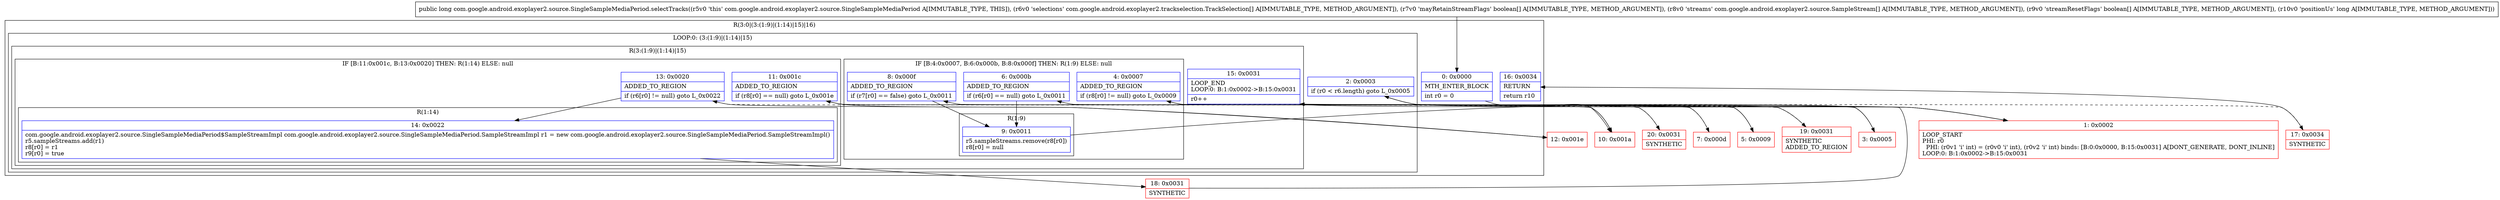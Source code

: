 digraph "CFG forcom.google.android.exoplayer2.source.SingleSampleMediaPeriod.selectTracks([Lcom\/google\/android\/exoplayer2\/trackselection\/TrackSelection;[Z[Lcom\/google\/android\/exoplayer2\/source\/SampleStream;[ZJ)J" {
subgraph cluster_Region_1144844446 {
label = "R(3:0|(3:(1:9)|(1:14)|15)|16)";
node [shape=record,color=blue];
Node_0 [shape=record,label="{0\:\ 0x0000|MTH_ENTER_BLOCK\l|int r0 = 0\l}"];
subgraph cluster_LoopRegion_1916476495 {
label = "LOOP:0: (3:(1:9)|(1:14)|15)";
node [shape=record,color=blue];
Node_2 [shape=record,label="{2\:\ 0x0003|if (r0 \< r6.length) goto L_0x0005\l}"];
subgraph cluster_Region_2083830769 {
label = "R(3:(1:9)|(1:14)|15)";
node [shape=record,color=blue];
subgraph cluster_IfRegion_1948403475 {
label = "IF [B:4:0x0007, B:6:0x000b, B:8:0x000f] THEN: R(1:9) ELSE: null";
node [shape=record,color=blue];
Node_4 [shape=record,label="{4\:\ 0x0007|ADDED_TO_REGION\l|if (r8[r0] != null) goto L_0x0009\l}"];
Node_6 [shape=record,label="{6\:\ 0x000b|ADDED_TO_REGION\l|if (r6[r0] == null) goto L_0x0011\l}"];
Node_8 [shape=record,label="{8\:\ 0x000f|ADDED_TO_REGION\l|if (r7[r0] == false) goto L_0x0011\l}"];
subgraph cluster_Region_1471803657 {
label = "R(1:9)";
node [shape=record,color=blue];
Node_9 [shape=record,label="{9\:\ 0x0011|r5.sampleStreams.remove(r8[r0])\lr8[r0] = null\l}"];
}
}
subgraph cluster_IfRegion_2110408405 {
label = "IF [B:11:0x001c, B:13:0x0020] THEN: R(1:14) ELSE: null";
node [shape=record,color=blue];
Node_11 [shape=record,label="{11\:\ 0x001c|ADDED_TO_REGION\l|if (r8[r0] == null) goto L_0x001e\l}"];
Node_13 [shape=record,label="{13\:\ 0x0020|ADDED_TO_REGION\l|if (r6[r0] != null) goto L_0x0022\l}"];
subgraph cluster_Region_611877294 {
label = "R(1:14)";
node [shape=record,color=blue];
Node_14 [shape=record,label="{14\:\ 0x0022|com.google.android.exoplayer2.source.SingleSampleMediaPeriod$SampleStreamImpl com.google.android.exoplayer2.source.SingleSampleMediaPeriod.SampleStreamImpl r1 = new com.google.android.exoplayer2.source.SingleSampleMediaPeriod.SampleStreamImpl()\lr5.sampleStreams.add(r1)\lr8[r0] = r1\lr9[r0] = true\l}"];
}
}
Node_15 [shape=record,label="{15\:\ 0x0031|LOOP_END\lLOOP:0: B:1:0x0002\-\>B:15:0x0031\l|r0++\l}"];
}
}
Node_16 [shape=record,label="{16\:\ 0x0034|RETURN\l|return r10\l}"];
}
Node_1 [shape=record,color=red,label="{1\:\ 0x0002|LOOP_START\lPHI: r0 \l  PHI: (r0v1 'i' int) = (r0v0 'i' int), (r0v2 'i' int) binds: [B:0:0x0000, B:15:0x0031] A[DONT_GENERATE, DONT_INLINE]\lLOOP:0: B:1:0x0002\-\>B:15:0x0031\l}"];
Node_3 [shape=record,color=red,label="{3\:\ 0x0005}"];
Node_5 [shape=record,color=red,label="{5\:\ 0x0009}"];
Node_7 [shape=record,color=red,label="{7\:\ 0x000d}"];
Node_10 [shape=record,color=red,label="{10\:\ 0x001a}"];
Node_12 [shape=record,color=red,label="{12\:\ 0x001e}"];
Node_17 [shape=record,color=red,label="{17\:\ 0x0034|SYNTHETIC\l}"];
Node_18 [shape=record,color=red,label="{18\:\ 0x0031|SYNTHETIC\l}"];
Node_19 [shape=record,color=red,label="{19\:\ 0x0031|SYNTHETIC\lADDED_TO_REGION\l}"];
Node_20 [shape=record,color=red,label="{20\:\ 0x0031|SYNTHETIC\l}"];
MethodNode[shape=record,label="{public long com.google.android.exoplayer2.source.SingleSampleMediaPeriod.selectTracks((r5v0 'this' com.google.android.exoplayer2.source.SingleSampleMediaPeriod A[IMMUTABLE_TYPE, THIS]), (r6v0 'selections' com.google.android.exoplayer2.trackselection.TrackSelection[] A[IMMUTABLE_TYPE, METHOD_ARGUMENT]), (r7v0 'mayRetainStreamFlags' boolean[] A[IMMUTABLE_TYPE, METHOD_ARGUMENT]), (r8v0 'streams' com.google.android.exoplayer2.source.SampleStream[] A[IMMUTABLE_TYPE, METHOD_ARGUMENT]), (r9v0 'streamResetFlags' boolean[] A[IMMUTABLE_TYPE, METHOD_ARGUMENT]), (r10v0 'positionUs' long A[IMMUTABLE_TYPE, METHOD_ARGUMENT])) }"];
MethodNode -> Node_0;
Node_0 -> Node_1;
Node_2 -> Node_3;
Node_2 -> Node_17[style=dashed];
Node_4 -> Node_5;
Node_4 -> Node_10[style=dashed];
Node_6 -> Node_7[style=dashed];
Node_6 -> Node_9;
Node_8 -> Node_9;
Node_8 -> Node_10[style=dashed];
Node_9 -> Node_10;
Node_11 -> Node_12;
Node_11 -> Node_19[style=dashed];
Node_13 -> Node_14;
Node_13 -> Node_20[style=dashed];
Node_14 -> Node_18;
Node_15 -> Node_1;
Node_1 -> Node_2;
Node_3 -> Node_4;
Node_5 -> Node_6;
Node_7 -> Node_8;
Node_10 -> Node_11;
Node_12 -> Node_13;
Node_17 -> Node_16;
Node_18 -> Node_15;
Node_19 -> Node_15;
Node_20 -> Node_15;
}

